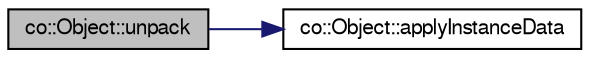 digraph G
{
  edge [fontname="FreeSans",fontsize="10",labelfontname="FreeSans",labelfontsize="10"];
  node [fontname="FreeSans",fontsize="10",shape=record];
  rankdir="LR";
  Node1 [label="co::Object::unpack",height=0.2,width=0.4,color="black", fillcolor="grey75", style="filled" fontcolor="black"];
  Node1 -> Node2 [color="midnightblue",fontsize="10",style="solid",fontname="FreeSans"];
  Node2 [label="co::Object::applyInstanceData",height=0.2,width=0.4,color="black", fillcolor="white", style="filled",URL="$classco_1_1Object.html#ad5d185282f6677499100df40e462e1b1",tooltip="Deserialize the instance data."];
}
